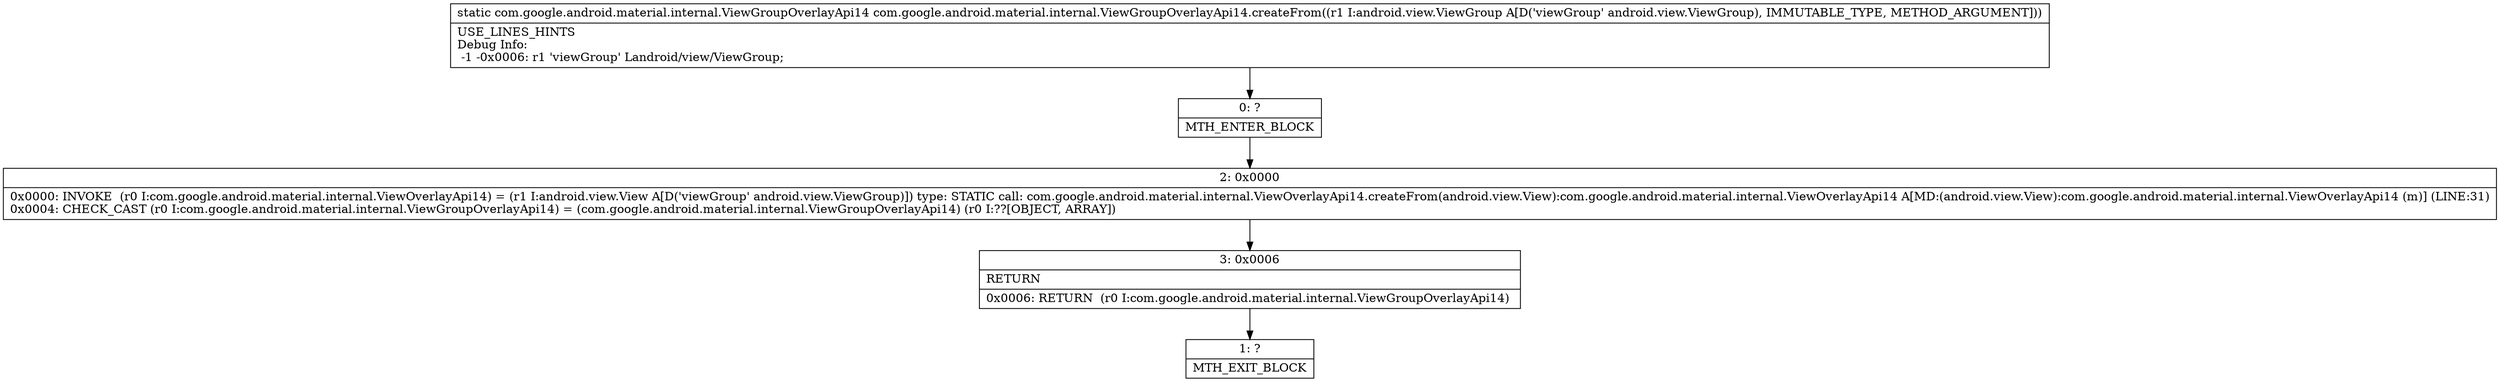 digraph "CFG forcom.google.android.material.internal.ViewGroupOverlayApi14.createFrom(Landroid\/view\/ViewGroup;)Lcom\/google\/android\/material\/internal\/ViewGroupOverlayApi14;" {
Node_0 [shape=record,label="{0\:\ ?|MTH_ENTER_BLOCK\l}"];
Node_2 [shape=record,label="{2\:\ 0x0000|0x0000: INVOKE  (r0 I:com.google.android.material.internal.ViewOverlayApi14) = (r1 I:android.view.View A[D('viewGroup' android.view.ViewGroup)]) type: STATIC call: com.google.android.material.internal.ViewOverlayApi14.createFrom(android.view.View):com.google.android.material.internal.ViewOverlayApi14 A[MD:(android.view.View):com.google.android.material.internal.ViewOverlayApi14 (m)] (LINE:31)\l0x0004: CHECK_CAST (r0 I:com.google.android.material.internal.ViewGroupOverlayApi14) = (com.google.android.material.internal.ViewGroupOverlayApi14) (r0 I:??[OBJECT, ARRAY]) \l}"];
Node_3 [shape=record,label="{3\:\ 0x0006|RETURN\l|0x0006: RETURN  (r0 I:com.google.android.material.internal.ViewGroupOverlayApi14) \l}"];
Node_1 [shape=record,label="{1\:\ ?|MTH_EXIT_BLOCK\l}"];
MethodNode[shape=record,label="{static com.google.android.material.internal.ViewGroupOverlayApi14 com.google.android.material.internal.ViewGroupOverlayApi14.createFrom((r1 I:android.view.ViewGroup A[D('viewGroup' android.view.ViewGroup), IMMUTABLE_TYPE, METHOD_ARGUMENT]))  | USE_LINES_HINTS\lDebug Info:\l  \-1 \-0x0006: r1 'viewGroup' Landroid\/view\/ViewGroup;\l}"];
MethodNode -> Node_0;Node_0 -> Node_2;
Node_2 -> Node_3;
Node_3 -> Node_1;
}

